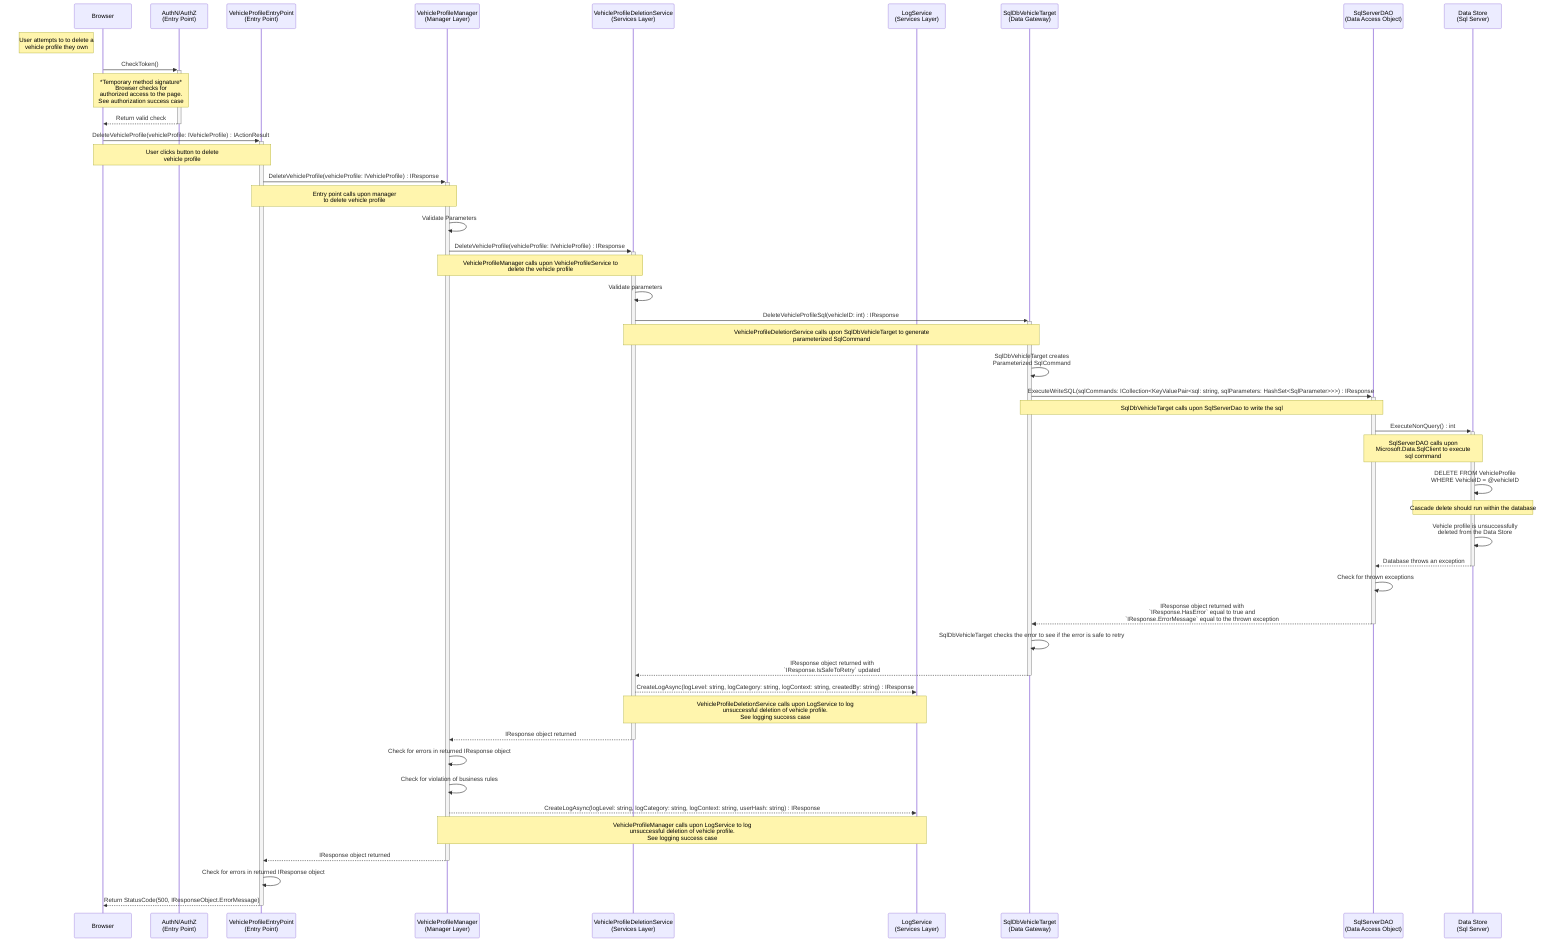 sequenceDiagram
participant u as Browser
participant az as AuthN/AuthZ<br>(Entry Point)
participant e as VehicleProfileEntryPoint<br>(Entry Point)
participant vpm as VehicleProfileManager<br>(Manager Layer)
participant vps as VehicleProfileDeletionService<br>(Services Layer)
participant ll as LogService<br>(Services Layer)
participant dg as SqlDbVehicleTarget<br>(Data Gateway)
participant da as SqlServerDAO<br>(Data Access Object)
participant ds as Data Store<br>(Sql Server)

Note Left of u: User attempts to to delete a<br>vehicle profile they own
u->>+az: CheckToken() 
    Note over u,az: *Temporary method signature*<br>Browser checks for<br>authorized access to the page.<br>See authorization success case
az-->>-u: Return valid check

u->>+e: DeleteVehicleProfile(vehicleProfile: IVehicleProfile) : IActionResult
    Note over u,e: User clicks button to delete<br>vehicle profile

    e->>+vpm: DeleteVehicleProfile(vehicleProfile: IVehicleProfile) : IResponse
        Note over e,vpm: Entry point calls upon manager<br>to delete vehicle profile

        vpm->>vpm: Validate Parameters

        vpm->>+vps: DeleteVehicleProfile(vehicleProfile: IVehicleProfile) : IResponse
            Note over vpm,vps: VehicleProfileManager calls upon VehicleProfileService to<br>delete the vehicle profile

            vps->>vps: Validate parameters

            # Delete the vehicle profile
            vps->>+dg: DeleteVehicleProfileSql(vehicleID: int) : IResponse
                Note over vps,dg: VehicleProfileDeletionService calls upon SqlDbVehicleTarget to generate<br>parameterized SqlCommand

                dg->>dg: SqlDbVehicleTarget creates<br>Parameterized SqlCommand

                dg->>+da: ExecuteWriteSQL(sqlCommands: ICollection<KeyValuePair<sql: string, sqlParameters: HashSet<SqlParameter>>>) : IResponse
                    Note over dg,da: SqlDbVehicleTarget calls upon SqlServerDao to write the sql

                    da->>+ds: ExecuteNonQuery() : int
                        Note over da,ds: SqlServerDAO calls upon<br>Microsoft.Data.SqlClient to execute<br> sql command

                        ds->>ds: DELETE FROM VehicleProfile<br>WHERE VehicleID = @vehicleID
                            Note over ds,ds: Cascade delete should run within the database

                        ds->>ds: Vehicle profile is unsuccessfully<br>deleted from the Data Store

                    ds-->>-da: Database throws an exception

                    da->>da: Check for thrown exceptions

                da-->>-dg: IResponse object returned with<br>`IResponse.HasError` equal to true and<br>`IResponse.ErrorMessage` equal to the thrown exception

                dg->>dg: SqlDbVehicleTarget checks the error to see if the error is safe to retry

            dg-->>-vps: IResponse object returned with<br>`IResponse.IsSafeToRetry` updated

            # Log unsuccessful vehicle deletion
            vps-->>ll: CreateLogAsync(logLevel: string, logCategory: string, logContext: string, createdBy: string) : IResponse
                Note over vps,ll: VehicleProfileDeletionService calls upon LogService to log<br>unsuccessful deletion of vehicle profile.<br>See logging success case

        vps-->>-vpm: IResponse object returned

        vpm->>vpm: Check for errors in returned IResponse object

        vpm->>vpm: Check for violation of business rules
        
        # Log unsuccessful vehicle deletion
        vpm-->>ll: CreateLogAsync(logLevel: string, logCategory: string, logContext: string, userHash: string) : IResponse
            Note over vpm,ll: VehicleProfileManager calls upon LogService to log<br>unsuccessful deletion of vehicle profile.<br>See logging success case

    vpm-->>-e: IResponse object returned

    e->>e: Check for errors in returned IResponse object

e-->>-u: Return StatusCode(500, IResponseObject.ErrorMessage)